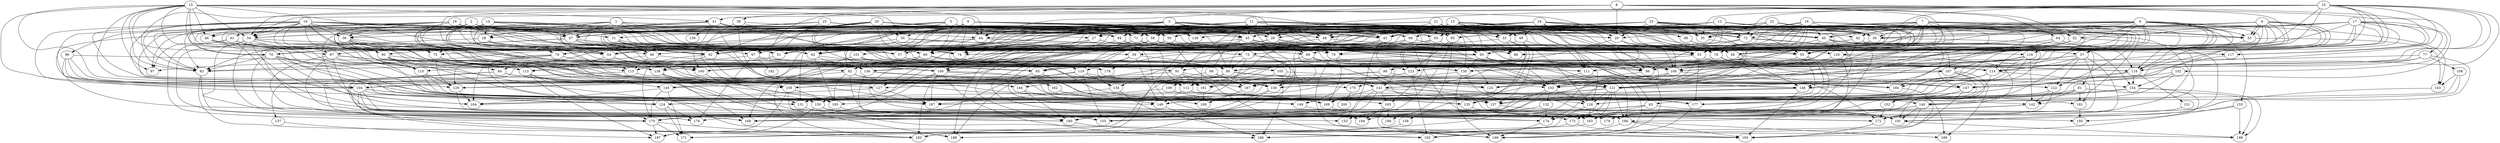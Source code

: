 // DAG automatically generated by daggen at Wed Apr 12 12:21:08 2017
// ./daggen --dot -n 200 --jump=5 --fat=0.6 --regularity=0.6 --density=0.4 
digraph G {
  1 [size="46428218072", alpha="0.20"]
  1 -> 28 [size ="209715200"]
  1 -> 47 [size ="209715200"]
  1 -> 50 [size ="209715200"]
  1 -> 55 [size ="209715200"]
  1 -> 60 [size ="209715200"]
  1 -> 61 [size ="209715200"]
  1 -> 65 [size ="209715200"]
  1 -> 84 [size ="209715200"]
  1 -> 88 [size ="209715200"]
  1 -> 111 [size ="209715200"]
  2 [size="7786017622", alpha="0.06"]
  2 -> 34 [size ="679477248"]
  2 -> 39 [size ="679477248"]
  2 -> 43 [size ="679477248"]
  2 -> 44 [size ="679477248"]
  2 -> 50 [size ="679477248"]
  2 -> 54 [size ="679477248"]
  2 -> 58 [size ="679477248"]
  2 -> 60 [size ="679477248"]
  2 -> 62 [size ="679477248"]
  2 -> 70 [size ="679477248"]
  2 -> 72 [size ="679477248"]
  2 -> 75 [size ="679477248"]
  2 -> 76 [size ="679477248"]
  2 -> 83 [size ="679477248"]
  2 -> 85 [size ="679477248"]
  2 -> 97 [size ="679477248"]
  2 -> 110 [size ="679477248"]
  3 [size="30323795469", alpha="0.01"]
  3 -> 27 [size ="33554432"]
  3 -> 28 [size ="33554432"]
  3 -> 35 [size ="33554432"]
  3 -> 43 [size ="33554432"]
  3 -> 44 [size ="33554432"]
  3 -> 45 [size ="33554432"]
  3 -> 48 [size ="33554432"]
  3 -> 50 [size ="33554432"]
  3 -> 58 [size ="33554432"]
  3 -> 65 [size ="33554432"]
  3 -> 74 [size ="33554432"]
  3 -> 80 [size ="33554432"]
  3 -> 127 [size ="33554432"]
  4 [size="41484396475", alpha="0.06"]
  4 -> 32 [size ="679477248"]
  4 -> 34 [size ="679477248"]
  4 -> 40 [size ="679477248"]
  4 -> 42 [size ="679477248"]
  4 -> 50 [size ="679477248"]
  4 -> 53 [size ="679477248"]
  4 -> 56 [size ="679477248"]
  4 -> 57 [size ="679477248"]
  4 -> 65 [size ="679477248"]
  4 -> 76 [size ="679477248"]
  4 -> 78 [size ="679477248"]
  4 -> 86 [size ="679477248"]
  4 -> 92 [size ="679477248"]
  4 -> 103 [size ="679477248"]
  4 -> 107 [size ="679477248"]
  4 -> 116 [size ="679477248"]
  4 -> 135 [size ="679477248"]
  4 -> 143 [size ="679477248"]
  4 -> 146 [size ="679477248"]
  5 [size="368293445632", alpha="0.10"]
  5 -> 29 [size ="411041792"]
  5 -> 32 [size ="411041792"]
  5 -> 40 [size ="411041792"]
  5 -> 47 [size ="411041792"]
  5 -> 56 [size ="411041792"]
  5 -> 57 [size ="411041792"]
  5 -> 60 [size ="411041792"]
  5 -> 62 [size ="411041792"]
  5 -> 71 [size ="411041792"]
  5 -> 84 [size ="411041792"]
  5 -> 128 [size ="411041792"]
  5 -> 131 [size ="411041792"]
  6 [size="28991029248", alpha="0.20"]
  6 -> 32 [size ="75497472"]
  6 -> 32 [size ="75497472"]
  6 -> 35 [size ="75497472"]
  6 -> 37 [size ="75497472"]
  6 -> 39 [size ="75497472"]
  6 -> 44 [size ="75497472"]
  6 -> 46 [size ="75497472"]
  6 -> 56 [size ="75497472"]
  6 -> 66 [size ="75497472"]
  6 -> 70 [size ="75497472"]
  6 -> 88 [size ="75497472"]
  6 -> 118 [size ="75497472"]
  6 -> 121 [size ="75497472"]
  7 [size="99129489979", alpha="0.04"]
  7 -> 29 [size ="209715200"]
  7 -> 32 [size ="209715200"]
  7 -> 39 [size ="209715200"]
  7 -> 40 [size ="209715200"]
  7 -> 47 [size ="209715200"]
  7 -> 50 [size ="209715200"]
  7 -> 56 [size ="209715200"]
  7 -> 60 [size ="209715200"]
  7 -> 63 [size ="209715200"]
  7 -> 68 [size ="209715200"]
  7 -> 72 [size ="209715200"]
  7 -> 73 [size ="209715200"]
  7 -> 74 [size ="209715200"]
  7 -> 79 [size ="209715200"]
  7 -> 83 [size ="209715200"]
  7 -> 88 [size ="209715200"]
  7 -> 95 [size ="209715200"]
  7 -> 118 [size ="209715200"]
  8 [size="9395594114", alpha="0.19"]
  8 -> 29 [size ="411041792"]
  8 -> 34 [size ="411041792"]
  8 -> 38 [size ="411041792"]
  8 -> 44 [size ="411041792"]
  8 -> 52 [size ="411041792"]
  8 -> 54 [size ="411041792"]
  8 -> 55 [size ="411041792"]
  8 -> 64 [size ="411041792"]
  8 -> 73 [size ="411041792"]
  8 -> 83 [size ="411041792"]
  8 -> 85 [size ="411041792"]
  8 -> 117 [size ="411041792"]
  8 -> 147 [size ="411041792"]
  9 [size="68719476736", alpha="0.02"]
  9 -> 26 [size ="134217728"]
  9 -> 29 [size ="134217728"]
  9 -> 30 [size ="134217728"]
  9 -> 35 [size ="134217728"]
  9 -> 43 [size ="134217728"]
  9 -> 44 [size ="134217728"]
  9 -> 48 [size ="134217728"]
  9 -> 51 [size ="134217728"]
  9 -> 54 [size ="134217728"]
  9 -> 55 [size ="134217728"]
  9 -> 60 [size ="134217728"]
  9 -> 62 [size ="134217728"]
  9 -> 74 [size ="134217728"]
  9 -> 82 [size ="134217728"]
  9 -> 88 [size ="134217728"]
  9 -> 95 [size ="134217728"]
  9 -> 101 [size ="134217728"]
  9 -> 129 [size ="134217728"]
  10 [size="237557027797", alpha="0.13"]
  10 -> 26 [size ="301989888"]
  10 -> 34 [size ="301989888"]
  10 -> 35 [size ="301989888"]
  10 -> 41 [size ="301989888"]
  10 -> 54 [size ="301989888"]
  10 -> 55 [size ="301989888"]
  10 -> 72 [size ="301989888"]
  10 -> 78 [size ="301989888"]
  10 -> 80 [size ="301989888"]
  10 -> 93 [size ="301989888"]
  10 -> 111 [size ="301989888"]
  10 -> 118 [size ="301989888"]
  10 -> 120 [size ="301989888"]
  10 -> 123 [size ="301989888"]
  10 -> 130 [size ="301989888"]
  11 [size="24794781556", alpha="0.17"]
  11 -> 26 [size ="33554432"]
  11 -> 31 [size ="33554432"]
  11 -> 33 [size ="33554432"]
  11 -> 39 [size ="33554432"]
  11 -> 45 [size ="33554432"]
  11 -> 48 [size ="33554432"]
  11 -> 53 [size ="33554432"]
  11 -> 56 [size ="33554432"]
  11 -> 57 [size ="33554432"]
  11 -> 67 [size ="33554432"]
  11 -> 69 [size ="33554432"]
  11 -> 73 [size ="33554432"]
  11 -> 74 [size ="33554432"]
  11 -> 91 [size ="33554432"]
  11 -> 92 [size ="33554432"]
  11 -> 93 [size ="33554432"]
  11 -> 99 [size ="33554432"]
  11 -> 100 [size ="33554432"]
  11 -> 120 [size ="33554432"]
  11 -> 123 [size ="33554432"]
  12 [size="12608096180", alpha="0.19"]
  12 -> 26 [size ="209715200"]
  12 -> 39 [size ="209715200"]
  12 -> 43 [size ="209715200"]
  12 -> 45 [size ="209715200"]
  12 -> 50 [size ="209715200"]
  12 -> 52 [size ="209715200"]
  12 -> 53 [size ="209715200"]
  12 -> 54 [size ="209715200"]
  12 -> 62 [size ="209715200"]
  12 -> 71 [size ="209715200"]
  12 -> 88 [size ="209715200"]
  12 -> 93 [size ="209715200"]
  12 -> 94 [size ="209715200"]
  12 -> 95 [size ="209715200"]
  12 -> 106 [size ="209715200"]
  12 -> 133 [size ="209715200"]
  13 [size="549755813888", alpha="0.18"]
  13 -> 26 [size ="536870912"]
  13 -> 33 [size ="536870912"]
  13 -> 39 [size ="536870912"]
  13 -> 40 [size ="536870912"]
  13 -> 43 [size ="536870912"]
  13 -> 45 [size ="536870912"]
  13 -> 48 [size ="536870912"]
  13 -> 49 [size ="536870912"]
  13 -> 52 [size ="536870912"]
  13 -> 56 [size ="536870912"]
  13 -> 74 [size ="536870912"]
  13 -> 75 [size ="536870912"]
  13 -> 76 [size ="536870912"]
  13 -> 86 [size ="536870912"]
  13 -> 88 [size ="536870912"]
  13 -> 93 [size ="536870912"]
  13 -> 94 [size ="536870912"]
  13 -> 95 [size ="536870912"]
  13 -> 104 [size ="536870912"]
  13 -> 115 [size ="536870912"]
  13 -> 126 [size ="536870912"]
  14 [size="368293445632", alpha="0.01"]
  14 -> 26 [size ="411041792"]
  14 -> 28 [size ="411041792"]
  14 -> 35 [size ="411041792"]
  14 -> 36 [size ="411041792"]
  14 -> 43 [size ="411041792"]
  14 -> 47 [size ="411041792"]
  14 -> 54 [size ="411041792"]
  14 -> 55 [size ="411041792"]
  14 -> 66 [size ="411041792"]
  14 -> 69 [size ="411041792"]
  14 -> 70 [size ="411041792"]
  14 -> 76 [size ="411041792"]
  14 -> 80 [size ="411041792"]
  14 -> 88 [size ="411041792"]
  14 -> 115 [size ="411041792"]
  15 [size="1073741824000", alpha="0.09"]
  15 -> 26 [size ="838860800"]
  15 -> 29 [size ="838860800"]
  15 -> 30 [size ="838860800"]
  15 -> 34 [size ="838860800"]
  15 -> 41 [size ="838860800"]
  15 -> 43 [size ="838860800"]
  15 -> 44 [size ="838860800"]
  15 -> 46 [size ="838860800"]
  15 -> 54 [size ="838860800"]
  15 -> 62 [size ="838860800"]
  15 -> 80 [size ="838860800"]
  15 -> 83 [size ="838860800"]
  15 -> 85 [size ="838860800"]
  15 -> 87 [size ="838860800"]
  15 -> 97 [size ="838860800"]
  15 -> 104 [size ="838860800"]
  15 -> 127 [size ="838860800"]
  15 -> 129 [size ="838860800"]
  16 [size="2605278065", alpha="0.14"]
  16 -> 32 [size ="209715200"]
  16 -> 33 [size ="209715200"]
  16 -> 37 [size ="209715200"]
  16 -> 40 [size ="209715200"]
  16 -> 43 [size ="209715200"]
  16 -> 48 [size ="209715200"]
  16 -> 51 [size ="209715200"]
  16 -> 53 [size ="209715200"]
  16 -> 54 [size ="209715200"]
  16 -> 59 [size ="209715200"]
  16 -> 65 [size ="209715200"]
  16 -> 69 [size ="209715200"]
  16 -> 86 [size ="209715200"]
  16 -> 103 [size ="209715200"]
  16 -> 106 [size ="209715200"]
  16 -> 114 [size ="209715200"]
  16 -> 116 [size ="209715200"]
  16 -> 122 [size ="209715200"]
  17 [size="269961392675", alpha="0.02"]
  17 -> 35 [size ="411041792"]
  17 -> 39 [size ="411041792"]
  17 -> 43 [size ="411041792"]
  17 -> 52 [size ="411041792"]
  17 -> 55 [size ="411041792"]
  17 -> 58 [size ="411041792"]
  17 -> 60 [size ="411041792"]
  17 -> 77 [size ="411041792"]
  17 -> 83 [size ="411041792"]
  17 -> 102 [size ="411041792"]
  17 -> 106 [size ="411041792"]
  17 -> 114 [size ="411041792"]
  17 -> 117 [size ="411041792"]
  18 [size="11180536084", alpha="0.15"]
  18 -> 27 [size ="536870912"]
  18 -> 31 [size ="536870912"]
  18 -> 34 [size ="536870912"]
  18 -> 36 [size ="536870912"]
  18 -> 45 [size ="536870912"]
  18 -> 46 [size ="536870912"]
  18 -> 47 [size ="536870912"]
  18 -> 51 [size ="536870912"]
  18 -> 53 [size ="536870912"]
  18 -> 82 [size ="536870912"]
  18 -> 83 [size ="536870912"]
  18 -> 88 [size ="536870912"]
  18 -> 91 [size ="536870912"]
  18 -> 104 [size ="536870912"]
  18 -> 112 [size ="536870912"]
  18 -> 114 [size ="536870912"]
  18 -> 125 [size ="536870912"]
  18 -> 136 [size ="536870912"]
  18 -> 138 [size ="536870912"]
  19 [size="449135530948", alpha="0.02"]
  19 -> 26 [size ="536870912"]
  19 -> 35 [size ="536870912"]
  19 -> 36 [size ="536870912"]
  19 -> 47 [size ="536870912"]
  19 -> 48 [size ="536870912"]
  19 -> 50 [size ="536870912"]
  19 -> 53 [size ="536870912"]
  19 -> 62 [size ="536870912"]
  19 -> 73 [size ="536870912"]
  19 -> 74 [size ="536870912"]
  19 -> 76 [size ="536870912"]
  19 -> 83 [size ="536870912"]
  19 -> 94 [size ="536870912"]
  19 -> 96 [size ="536870912"]
  19 -> 100 [size ="536870912"]
  19 -> 104 [size ="536870912"]
  19 -> 112 [size ="536870912"]
  20 [size="268911159740", alpha="0.03"]
  20 -> 30 [size ="209715200"]
  20 -> 34 [size ="209715200"]
  20 -> 37 [size ="209715200"]
  20 -> 39 [size ="209715200"]
  20 -> 42 [size ="209715200"]
  20 -> 45 [size ="209715200"]
  20 -> 47 [size ="209715200"]
  20 -> 48 [size ="209715200"]
  20 -> 65 [size ="209715200"]
  20 -> 67 [size ="209715200"]
  20 -> 74 [size ="209715200"]
  20 -> 92 [size ="209715200"]
  20 -> 94 [size ="209715200"]
  20 -> 107 [size ="209715200"]
  20 -> 112 [size ="209715200"]
  20 -> 130 [size ="209715200"]
  21 [size="549755813888", alpha="0.07"]
  21 -> 39 [size ="536870912"]
  21 -> 57 [size ="536870912"]
  21 -> 63 [size ="536870912"]
  21 -> 65 [size ="536870912"]
  21 -> 66 [size ="536870912"]
  21 -> 76 [size ="536870912"]
  21 -> 79 [size ="536870912"]
  21 -> 86 [size ="536870912"]
  21 -> 90 [size ="536870912"]
  21 -> 95 [size ="536870912"]
  21 -> 106 [size ="536870912"]
  21 -> 130 [size ="536870912"]
  22 [size="8402457564", alpha="0.02"]
  22 -> 26 [size ="134217728"]
  22 -> 27 [size ="134217728"]
  22 -> 35 [size ="134217728"]
  22 -> 39 [size ="134217728"]
  22 -> 48 [size ="134217728"]
  22 -> 72 [size ="134217728"]
  22 -> 85 [size ="134217728"]
  22 -> 86 [size ="134217728"]
  22 -> 121 [size ="134217728"]
  22 -> 130 [size ="134217728"]
  23 [size="28991029248", alpha="0.10"]
  23 -> 27 [size ="75497472"]
  23 -> 29 [size ="75497472"]
  23 -> 35 [size ="75497472"]
  23 -> 40 [size ="75497472"]
  23 -> 43 [size ="75497472"]
  23 -> 45 [size ="75497472"]
  23 -> 47 [size ="75497472"]
  23 -> 48 [size ="75497472"]
  23 -> 51 [size ="75497472"]
  23 -> 52 [size ="75497472"]
  23 -> 55 [size ="75497472"]
  23 -> 56 [size ="75497472"]
  23 -> 65 [size ="75497472"]
  23 -> 72 [size ="75497472"]
  23 -> 87 [size ="75497472"]
  23 -> 107 [size ="75497472"]
  23 -> 121 [size ="75497472"]
  23 -> 142 [size ="75497472"]
  24 [size="864723515760", alpha="0.05"]
  24 -> 35 [size ="536870912"]
  24 -> 36 [size ="536870912"]
  24 -> 46 [size ="536870912"]
  24 -> 49 [size ="536870912"]
  24 -> 58 [size ="536870912"]
  24 -> 66 [size ="536870912"]
  24 -> 71 [size ="536870912"]
  24 -> 72 [size ="536870912"]
  24 -> 78 [size ="536870912"]
  24 -> 86 [size ="536870912"]
  24 -> 89 [size ="536870912"]
  24 -> 92 [size ="536870912"]
  24 -> 103 [size ="536870912"]
  24 -> 106 [size ="536870912"]
  24 -> 111 [size ="536870912"]
  24 -> 128 [size ="536870912"]
  25 [size="26741694276", alpha="0.00"]
  25 -> 40 [size ="134217728"]
  25 -> 51 [size ="134217728"]
  25 -> 52 [size ="134217728"]
  25 -> 54 [size ="134217728"]
  25 -> 58 [size ="134217728"]
  25 -> 66 [size ="134217728"]
  25 -> 72 [size ="134217728"]
  25 -> 92 [size ="134217728"]
  25 -> 95 [size ="134217728"]
  25 -> 131 [size ="134217728"]
  26 [size="45925191588", alpha="0.18"]
  26 -> 51 [size ="134217728"]
  26 -> 53 [size ="134217728"]
  26 -> 103 [size ="134217728"]
  26 -> 106 [size ="134217728"]
  26 -> 113 [size ="134217728"]
  26 -> 131 [size ="134217728"]
  27 [size="211819011191", alpha="0.18"]
  27 -> 62 [size ="301989888"]
  27 -> 76 [size ="301989888"]
  27 -> 86 [size ="301989888"]
  27 -> 100 [size ="301989888"]
  28 [size="20577141632", alpha="0.17"]
  28 -> 57 [size ="75497472"]
  28 -> 92 [size ="75497472"]
  28 -> 163 [size ="75497472"]
  28 -> 167 [size ="75497472"]
  29 [size="147198745979", alpha="0.17"]
  29 -> 53 [size ="411041792"]
  29 -> 80 [size ="411041792"]
  29 -> 106 [size ="411041792"]
  29 -> 136 [size ="411041792"]
  30 [size="8589934592", alpha="0.04"]
  30 -> 56 [size ="33554432"]
  30 -> 73 [size ="33554432"]
  30 -> 92 [size ="33554432"]
  30 -> 100 [size ="33554432"]
  31 [size="2818499013", alpha="0.18"]
  31 -> 74 [size ="75497472"]
  31 -> 92 [size ="75497472"]
  31 -> 106 [size ="75497472"]
  31 -> 122 [size ="75497472"]
  32 [size="231928233984", alpha="0.15"]
  32 -> 118 [size ="301989888"]
  32 -> 143 [size ="301989888"]
  33 [size="1073741824000", alpha="0.03"]
  33 -> 88 [size ="838860800"]
  33 -> 126 [size ="838860800"]
  33 -> 157 [size ="838860800"]
  33 -> 158 [size ="838860800"]
  33 -> 160 [size ="838860800"]
  34 [size="15233957810", alpha="0.03"]
  34 -> 93 [size ="411041792"]
  34 -> 110 [size ="411041792"]
  34 -> 150 [size ="411041792"]
  34 -> 155 [size ="411041792"]
  34 -> 161 [size ="411041792"]
  34 -> 164 [size ="411041792"]
  34 -> 168 [size ="411041792"]
  34 -> 169 [size ="411041792"]
  34 -> 170 [size ="411041792"]
  35 [size="9115435341", alpha="0.00"]
  35 -> 55 [size ="679477248"]
  36 [size="28991029248", alpha="0.15"]
  36 -> 51 [size ="75497472"]
  36 -> 75 [size ="75497472"]
  36 -> 76 [size ="75497472"]
  36 -> 90 [size ="75497472"]
  36 -> 92 [size ="75497472"]
  36 -> 110 [size ="75497472"]
  36 -> 147 [size ="75497472"]
  37 [size="28991029248", alpha="0.06"]
  37 -> 110 [size ="75497472"]
  37 -> 111 [size ="75497472"]
  37 -> 114 [size ="75497472"]
  37 -> 122 [size ="75497472"]
  37 -> 140 [size ="75497472"]
  37 -> 163 [size ="75497472"]
  37 -> 168 [size ="75497472"]
  38 [size="533626915380", alpha="0.19"]
  38 -> 71 [size ="536870912"]
  38 -> 130 [size ="536870912"]
  38 -> 131 [size ="536870912"]
  38 -> 144 [size ="536870912"]
  39 [size="663166996", alpha="0.11"]
  39 -> 60 [size ="33554432"]
  39 -> 118 [size ="33554432"]
  40 [size="110892132697", alpha="0.01"]
  40 -> 53 [size ="75497472"]
  40 -> 55 [size ="75497472"]
  40 -> 121 [size ="75497472"]
  40 -> 147 [size ="75497472"]
  40 -> 154 [size ="75497472"]
  41 [size="3946236677", alpha="0.02"]
  41 -> 57 [size ="301989888"]
  41 -> 66 [size ="301989888"]
  41 -> 68 [size ="301989888"]
  41 -> 95 [size ="301989888"]
  41 -> 121 [size ="301989888"]
  41 -> 136 [size ="301989888"]
  41 -> 139 [size ="301989888"]
  41 -> 160 [size ="301989888"]
  41 -> 164 [size ="301989888"]
  42 [size="368293445632", alpha="0.10"]
  42 -> 53 [size ="411041792"]
  42 -> 81 [size ="411041792"]
  42 -> 112 [size ="411041792"]
  42 -> 126 [size ="411041792"]
  43 [size="135349135656", alpha="0.12"]
  43 -> 80 [size ="209715200"]
  43 -> 112 [size ="209715200"]
  43 -> 153 [size ="209715200"]
  44 [size="134217728000", alpha="0.13"]
  44 -> 75 [size ="209715200"]
  44 -> 79 [size ="209715200"]
  44 -> 83 [size ="209715200"]
  44 -> 93 [size ="209715200"]
  44 -> 121 [size ="209715200"]
  45 [size="18196253817", alpha="0.04"]
  45 -> 54 [size ="301989888"]
  45 -> 56 [size ="301989888"]
  45 -> 79 [size ="301989888"]
  45 -> 121 [size ="301989888"]
  45 -> 146 [size ="301989888"]
  45 -> 155 [size ="301989888"]
  45 -> 161 [size ="301989888"]
  45 -> 167 [size ="301989888"]
  46 [size="245816042505", alpha="0.11"]
  46 -> 67 [size ="301989888"]
  46 -> 80 [size ="301989888"]
  46 -> 110 [size ="301989888"]
  46 -> 124 [size ="301989888"]
  46 -> 141 [size ="301989888"]
  47 [size="368293445632", alpha="0.16"]
  47 -> 55 [size ="411041792"]
  47 -> 59 [size ="411041792"]
  47 -> 66 [size ="411041792"]
  47 -> 70 [size ="411041792"]
  47 -> 83 [size ="411041792"]
  47 -> 111 [size ="411041792"]
  48 [size="683960264544", alpha="0.09"]
  48 -> 117 [size ="838860800"]
  48 -> 134 [size ="838860800"]
  49 [size="3782796517", alpha="0.02"]
  49 -> 74 [size ="301989888"]
  49 -> 98 [size ="301989888"]
  49 -> 111 [size ="301989888"]
  49 -> 149 [size ="301989888"]
  50 [size="11311012466", alpha="0.16"]
  50 -> 56 [size ="209715200"]
  50 -> 119 [size ="209715200"]
  50 -> 134 [size ="209715200"]
  50 -> 157 [size ="209715200"]
  51 [size="22289857531", alpha="0.12"]
  51 -> 115 [size ="75497472"]
  52 [size="231928233984", alpha="0.19"]
  52 -> 93 [size ="301989888"]
  52 -> 131 [size ="301989888"]
  52 -> 156 [size ="301989888"]
  52 -> 172 [size ="301989888"]
  52 -> 184 [size ="301989888"]
  53 [size="240608374656", alpha="0.03"]
  53 -> 91 [size ="536870912"]
  53 -> 103 [size ="536870912"]
  53 -> 114 [size ="536870912"]
  53 -> 177 [size ="536870912"]
  54 [size="9003509571", alpha="0.05"]
  54 -> 112 [size ="411041792"]
  54 -> 113 [size ="411041792"]
  54 -> 160 [size ="411041792"]
  55 [size="89207908996", alpha="0.04"]
  55 -> 106 [size ="75497472"]
  55 -> 155 [size ="75497472"]
  55 -> 174 [size ="75497472"]
  55 -> 177 [size ="75497472"]
  56 [size="28991029248", alpha="0.13"]
  56 -> 118 [size ="75497472"]
  56 -> 146 [size ="75497472"]
  57 [size="15945260041", alpha="0.07"]
  57 -> 86 [size ="838860800"]
  57 -> 103 [size ="838860800"]
  57 -> 157 [size ="838860800"]
  58 [size="8589934592", alpha="0.03"]
  58 -> 78 [size ="33554432"]
  58 -> 116 [size ="33554432"]
  58 -> 118 [size ="33554432"]
  58 -> 145 [size ="33554432"]
  58 -> 174 [size ="33554432"]
  58 -> 179 [size ="33554432"]
  58 -> 180 [size ="33554432"]
  59 [size="134217728000", alpha="0.18"]
  59 -> 85 [size ="209715200"]
  59 -> 105 [size ="209715200"]
  59 -> 119 [size ="209715200"]
  59 -> 148 [size ="209715200"]
  60 [size="199317851820", alpha="0.19"]
  60 -> 114 [size ="134217728"]
  60 -> 119 [size ="134217728"]
  60 -> 172 [size ="134217728"]
  60 -> 183 [size ="134217728"]
  61 [size="106231964625", alpha="0.15"]
  61 -> 87 [size ="75497472"]
  61 -> 97 [size ="75497472"]
  61 -> 167 [size ="75497472"]
  61 -> 170 [size ="75497472"]
  61 -> 184 [size ="75497472"]
  61 -> 191 [size ="75497472"]
  62 [size="3976298482", alpha="0.08"]
  62 -> 123 [size ="75497472"]
  62 -> 136 [size ="75497472"]
  62 -> 185 [size ="75497472"]
  63 [size="368293445632", alpha="0.15"]
  63 -> 155 [size ="411041792"]
  63 -> 163 [size ="411041792"]
  63 -> 176 [size ="411041792"]
  63 -> 191 [size ="411041792"]
  64 [size="782757789696", alpha="0.16"]
  64 -> 88 [size ="679477248"]
  64 -> 112 [size ="679477248"]
  64 -> 125 [size ="679477248"]
  64 -> 146 [size ="679477248"]
  64 -> 172 [size ="679477248"]
  65 [size="3690540581", alpha="0.09"]
  65 -> 85 [size ="209715200"]
  65 -> 103 [size ="209715200"]
  65 -> 123 [size ="209715200"]
  65 -> 136 [size ="209715200"]
  65 -> 156 [size ="209715200"]
  65 -> 165 [size ="209715200"]
  66 [size="8248924320", alpha="0.19"]
  66 -> 114 [size ="301989888"]
  66 -> 115 [size ="301989888"]
  66 -> 180 [size ="301989888"]
  67 [size="23082564188", alpha="0.04"]
  67 -> 97 [size ="838860800"]
  67 -> 111 [size ="838860800"]
  67 -> 136 [size ="838860800"]
  67 -> 176 [size ="838860800"]
  67 -> 182 [size ="838860800"]
  68 [size="149974782912", alpha="0.09"]
  68 -> 93 [size ="134217728"]
  68 -> 141 [size ="134217728"]
  68 -> 163 [size ="134217728"]
  68 -> 178 [size ="134217728"]
  68 -> 187 [size ="134217728"]
  69 [size="10223142400", alpha="0.16"]
  69 -> 157 [size ="411041792"]
  69 -> 161 [size ="411041792"]
  69 -> 191 [size ="411041792"]
  70 [size="11492451534", alpha="0.13"]
  70 -> 83 [size ="33554432"]
  70 -> 135 [size ="33554432"]
  70 -> 165 [size ="33554432"]
  70 -> 168 [size ="33554432"]
  70 -> 172 [size ="33554432"]
  70 -> 187 [size ="33554432"]
  71 [size="4103439341", alpha="0.20"]
  71 -> 78 [size ="75497472"]
  71 -> 82 [size ="75497472"]
  71 -> 93 [size ="75497472"]
  71 -> 104 [size ="75497472"]
  71 -> 161 [size ="75497472"]
  72 [size="39124572454", alpha="0.10"]
  72 -> 86 [size ="33554432"]
  72 -> 92 [size ="33554432"]
  72 -> 163 [size ="33554432"]
  72 -> 179 [size ="33554432"]
  73 [size="53598093178", alpha="0.10"]
  73 -> 80 [size ="838860800"]
  73 -> 86 [size ="838860800"]
  73 -> 144 [size ="838860800"]
  73 -> 149 [size ="838860800"]
  73 -> 150 [size ="838860800"]
  74 [size="200457497586", alpha="0.05"]
  75 [size="22406527506", alpha="0.04"]
  75 -> 112 [size ="838860800"]
  75 -> 129 [size ="838860800"]
  75 -> 138 [size ="838860800"]
  75 -> 145 [size ="838860800"]
  75 -> 159 [size ="838860800"]
  76 [size="32660183484", alpha="0.13"]
  76 -> 129 [size ="33554432"]
  76 -> 160 [size ="33554432"]
  76 -> 164 [size ="33554432"]
  76 -> 187 [size ="33554432"]
  76 -> 198 [size ="33554432"]
  77 [size="44795228172", alpha="0.01"]
  77 -> 108 [size ="838860800"]
  77 -> 114 [size ="838860800"]
  77 -> 118 [size ="838860800"]
  77 -> 138 [size ="838860800"]
  77 -> 163 [size ="838860800"]
  78 [size="39804522938", alpha="0.02"]
  78 -> 138 [size ="838860800"]
  78 -> 147 [size ="838860800"]
  78 -> 168 [size ="838860800"]
  78 -> 189 [size ="838860800"]
  79 [size="4326466460", alpha="0.12"]
  79 -> 169 [size ="301989888"]
  79 -> 184 [size ="301989888"]
  79 -> 199 [size ="301989888"]
  80 [size="48934294769", alpha="0.18"]
  80 -> 109 [size ="838860800"]
  80 -> 121 [size ="838860800"]
  80 -> 145 [size ="838860800"]
  80 -> 177 [size ="838860800"]
  81 [size="1073741824000", alpha="0.05"]
  81 -> 135 [size ="838860800"]
  81 -> 142 [size ="838860800"]
  81 -> 148 [size ="838860800"]
  81 -> 157 [size ="838860800"]
  81 -> 181 [size ="838860800"]
  81 -> 198 [size ="838860800"]
  82 [size="368293445632", alpha="0.10"]
  82 -> 129 [size ="411041792"]
  82 -> 135 [size ="411041792"]
  82 -> 156 [size ="411041792"]
  82 -> 179 [size ="411041792"]
  82 -> 185 [size ="411041792"]
  83 [size="107546237685", alpha="0.04"]
  83 -> 176 [size ="75497472"]
  83 -> 192 [size ="75497472"]
  84 [size="10892687361", alpha="0.11"]
  84 -> 137 [size ="411041792"]
  84 -> 141 [size ="411041792"]
  84 -> 169 [size ="411041792"]
  84 -> 170 [size ="411041792"]
  84 -> 187 [size ="411041792"]
  85 [size="28991029248", alpha="0.02"]
  85 -> 135 [size ="75497472"]
  85 -> 148 [size ="75497472"]
  85 -> 168 [size ="75497472"]
  86 [size="8589934592", alpha="0.12"]
  86 -> 125 [size ="33554432"]
  86 -> 199 [size ="33554432"]
  87 [size="134217728000", alpha="0.07"]
  87 -> 113 [size ="209715200"]
  87 -> 115 [size ="209715200"]
  87 -> 149 [size ="209715200"]
  87 -> 153 [size ="209715200"]
  87 -> 154 [size ="209715200"]
  87 -> 161 [size ="209715200"]
  87 -> 168 [size ="209715200"]
  87 -> 180 [size ="209715200"]
  88 [size="28991029248", alpha="0.01"]
  88 -> 141 [size ="75497472"]
  89 [size="5767473930", alpha="0.17"]
  89 -> 120 [size ="134217728"]
  89 -> 121 [size ="134217728"]
  90 [size="15406238360", alpha="0.14"]
  90 -> 110 [size ="301989888"]
  90 -> 113 [size ="301989888"]
  90 -> 124 [size ="301989888"]
  90 -> 155 [size ="301989888"]
  90 -> 160 [size ="301989888"]
  91 [size="5071473236", alpha="0.07"]
  91 -> 103 [size ="536870912"]
  91 -> 104 [size ="536870912"]
  91 -> 112 [size ="536870912"]
  91 -> 161 [size ="536870912"]
  91 -> 199 [size ="536870912"]
  92 [size="134217728000", alpha="0.10"]
  92 -> 138 [size ="209715200"]
  92 -> 159 [size ="209715200"]
  92 -> 170 [size ="209715200"]
  93 [size="60437746199", alpha="0.03"]
  93 -> 106 [size ="75497472"]
  93 -> 130 [size ="75497472"]
  93 -> 147 [size ="75497472"]
  93 -> 159 [size ="75497472"]
  93 -> 166 [size ="75497472"]
  94 [size="782757789696", alpha="0.04"]
  94 -> 125 [size ="679477248"]
  94 -> 188 [size ="679477248"]
  94 -> 194 [size ="679477248"]
  95 [size="50543643966", alpha="0.03"]
  95 -> 123 [size ="838860800"]
  95 -> 180 [size ="838860800"]
  95 -> 186 [size ="838860800"]
  96 [size="90101668837", alpha="0.10"]
  96 -> 104 [size ="75497472"]
  96 -> 118 [size ="75497472"]
  96 -> 131 [size ="75497472"]
  96 -> 177 [size ="75497472"]
  96 -> 180 [size ="75497472"]
  97 [size="168742393737", alpha="0.18"]
  98 [size="82110649931", alpha="0.19"]
  98 -> 104 [size ="75497472"]
  98 -> 125 [size ="75497472"]
  98 -> 167 [size ="75497472"]
  99 [size="486791314568", alpha="0.02"]
  99 -> 156 [size ="536870912"]
  99 -> 167 [size ="536870912"]
  99 -> 171 [size ="536870912"]
  100 [size="68719476736", alpha="0.08"]
  100 -> 124 [size ="134217728"]
  100 -> 141 [size ="134217728"]
  100 -> 157 [size ="134217728"]
  100 -> 170 [size ="134217728"]
  100 -> 183 [size ="134217728"]
  100 -> 187 [size ="134217728"]
  100 -> 196 [size ="134217728"]
  101 [size="368293445632", alpha="0.08"]
  101 -> 123 [size ="411041792"]
  101 -> 126 [size ="411041792"]
  101 -> 168 [size ="411041792"]
  101 -> 178 [size ="411041792"]
  102 [size="570604023013", alpha="0.18"]
  102 -> 154 [size ="838860800"]
  102 -> 156 [size ="838860800"]
  102 -> 169 [size ="838860800"]
  103 [size="68719476736", alpha="0.09"]
  103 -> 126 [size ="134217728"]
  103 -> 132 [size ="134217728"]
  103 -> 155 [size ="134217728"]
  103 -> 171 [size ="134217728"]
  104 [size="15502748741", alpha="0.06"]
  104 -> 124 [size ="838860800"]
  104 -> 148 [size ="838860800"]
  104 -> 149 [size ="838860800"]
  104 -> 155 [size ="838860800"]
  104 -> 174 [size ="838860800"]
  104 -> 183 [size ="838860800"]
  105 [size="368293445632", alpha="0.17"]
  105 -> 146 [size ="411041792"]
  105 -> 161 [size ="411041792"]
  105 -> 196 [size ="411041792"]
  106 [size="43624834734", alpha="0.14"]
  106 -> 141 [size ="838860800"]
  106 -> 172 [size ="838860800"]
  106 -> 174 [size ="838860800"]
  106 -> 175 [size ="838860800"]
  106 -> 194 [size ="838860800"]
  107 [size="1253795852", alpha="0.10"]
  107 -> 127 [size ="134217728"]
  107 -> 167 [size ="134217728"]
  107 -> 179 [size ="134217728"]
  107 -> 189 [size ="134217728"]
  107 -> 191 [size ="134217728"]
  108 [size="2087293669", alpha="0.15"]
  108 -> 140 [size ="75497472"]
  108 -> 143 [size ="75497472"]
  108 -> 157 [size ="75497472"]
  109 [size="231928233984", alpha="0.08"]
  109 -> 131 [size ="301989888"]
  109 -> 169 [size ="301989888"]
  110 [size="549755813888", alpha="0.00"]
  110 -> 129 [size ="536870912"]
  110 -> 169 [size ="536870912"]
  110 -> 177 [size ="536870912"]
  111 [size="22450799312", alpha="0.16"]
  111 -> 148 [size ="838860800"]
  111 -> 199 [size ="838860800"]
  112 [size="9061242248", alpha="0.03"]
  112 -> 140 [size ="301989888"]
  112 -> 142 [size ="301989888"]
  112 -> 148 [size ="301989888"]
  113 [size="14820878174", alpha="0.13"]
  113 -> 170 [size ="536870912"]
  113 -> 179 [size ="536870912"]
  113 -> 197 [size ="536870912"]
  114 [size="3784763035", alpha="0.08"]
  114 -> 169 [size ="75497472"]
  114 -> 179 [size ="75497472"]
  114 -> 181 [size ="75497472"]
  114 -> 184 [size ="75497472"]
  114 -> 185 [size ="75497472"]
  115 [size="549755813888", alpha="0.19"]
  115 -> 147 [size ="536870912"]
  115 -> 188 [size ="536870912"]
  116 [size="414768766980", alpha="0.20"]
  116 -> 123 [size ="301989888"]
  116 -> 126 [size ="301989888"]
  116 -> 141 [size ="301989888"]
  116 -> 142 [size ="301989888"]
  116 -> 146 [size ="301989888"]
  116 -> 177 [size ="301989888"]
  117 [size="68719476736", alpha="0.01"]
  117 -> 147 [size ="134217728"]
  118 [size="368293445632", alpha="0.10"]
  118 -> 124 [size ="411041792"]
  118 -> 147 [size ="411041792"]
  118 -> 151 [size ="411041792"]
  118 -> 154 [size ="411041792"]
  119 [size="1311899761", alpha="0.11"]
  119 -> 134 [size ="33554432"]
  119 -> 155 [size ="33554432"]
  119 -> 159 [size ="33554432"]
  119 -> 175 [size ="33554432"]
  119 -> 188 [size ="33554432"]
  120 [size="28116431772", alpha="0.12"]
  120 -> 140 [size ="838860800"]
  120 -> 160 [size ="838860800"]
  120 -> 166 [size ="838860800"]
  121 [size="782757789696", alpha="0.19"]
  121 -> 126 [size ="679477248"]
  121 -> 135 [size ="679477248"]
  121 -> 163 [size ="679477248"]
  121 -> 166 [size ="679477248"]
  121 -> 173 [size ="679477248"]
  121 -> 187 [size ="679477248"]
  122 [size="13038464236", alpha="0.05"]
  122 -> 142 [size ="301989888"]
  122 -> 169 [size ="301989888"]
  122 -> 172 [size ="301989888"]
  123 [size="12375174928", alpha="0.05"]
  123 -> 149 [size ="536870912"]
  123 -> 164 [size ="536870912"]
  123 -> 192 [size ="536870912"]
  124 [size="41773508898", alpha="0.08"]
  124 -> 171 [size ="33554432"]
  124 -> 176 [size ="33554432"]
  125 [size="23184969406", alpha="0.06"]
  126 [size="8198385307", alpha="0.08"]
  126 -> 163 [size ="209715200"]
  126 -> 179 [size ="209715200"]
  126 -> 196 [size ="209715200"]
  127 [size="8589934592", alpha="0.01"]
  127 -> 164 [size ="33554432"]
  127 -> 187 [size ="33554432"]
  128 [size="368293445632", alpha="0.08"]
  128 -> 183 [size ="411041792"]
  129 [size="318816393960", alpha="0.17"]
  129 -> 164 [size ="209715200"]
  129 -> 172 [size ="209715200"]
  130 [size="19095200251", alpha="0.07"]
  130 -> 167 [size ="411041792"]
  130 -> 191 [size ="411041792"]
  130 -> 199 [size ="411041792"]
  131 [size="521492756739", alpha="0.01"]
  131 -> 155 [size ="838860800"]
  132 [size="92463812403", alpha="0.17"]
  132 -> 153 [size ="75497472"]
  132 -> 174 [size ="75497472"]
  133 [size="12413451254", alpha="0.15"]
  133 -> 191 [size ="209715200"]
  133 -> 193 [size ="209715200"]
  133 -> 198 [size ="209715200"]
  134 [size="64006570697", alpha="0.12"]
  134 -> 187 [size ="301989888"]
  134 -> 193 [size ="301989888"]
  135 [size="28991029248", alpha="0.15"]
  135 -> 166 [size ="75497472"]
  136 [size="782757789696", alpha="0.05"]
  136 -> 156 [size ="679477248"]
  136 -> 162 [size ="679477248"]
  136 -> 163 [size ="679477248"]
  137 [size="113968080180", alpha="0.17"]
  137 -> 197 [size ="134217728"]
  138 [size="1496548719", alpha="0.03"]
  138 -> 163 [size ="75497472"]
  138 -> 168 [size ="75497472"]
  138 -> 185 [size ="75497472"]
  139 [size="231928233984", alpha="0.13"]
  140 [size="17952356922", alpha="0.00"]
  140 -> 168 [size ="411041792"]
  140 -> 170 [size ="411041792"]
  140 -> 191 [size ="411041792"]
  140 -> 197 [size ="411041792"]
  141 [size="346503987794", alpha="0.00"]
  141 -> 157 [size ="301989888"]
  141 -> 165 [size ="301989888"]
  141 -> 169 [size ="301989888"]
  141 -> 170 [size ="301989888"]
  141 -> 180 [size ="301989888"]
  141 -> 181 [size ="301989888"]
  142 [size="865265082240", alpha="0.17"]
  142 -> 174 [size ="536870912"]
  142 -> 180 [size ="536870912"]
  143 [size="15794838372", alpha="0.19"]
  143 -> 179 [size ="33554432"]
  144 [size="19764601913", alpha="0.17"]
  144 -> 148 [size ="411041792"]
  144 -> 180 [size ="411041792"]
  145 [size="43025133219", alpha="0.08"]
  145 -> 164 [size ="75497472"]
  145 -> 170 [size ="75497472"]
  145 -> 171 [size ="75497472"]
  146 [size="231928233984", alpha="0.20"]
  146 -> 148 [size ="301989888"]
  146 -> 157 [size ="301989888"]
  146 -> 193 [size ="301989888"]
  147 [size="657573709260", alpha="0.06"]
  147 -> 152 [size ="536870912"]
  147 -> 174 [size ="536870912"]
  147 -> 192 [size ="536870912"]
  148 [size="2920833799", alpha="0.18"]
  148 -> 196 [size ="209715200"]
  149 [size="191133239128", alpha="0.09"]
  149 -> 179 [size ="536870912"]
  150 [size="8589934592", alpha="0.03"]
  150 -> 174 [size ="33554432"]
  150 -> 193 [size ="33554432"]
  150 -> 197 [size ="33554432"]
  151 [size="778064449812", alpha="0.06"]
  151 -> 191 [size ="536870912"]
  152 [size="368293445632", alpha="0.15"]
  152 -> 172 [size ="411041792"]
  153 [size="368293445632", alpha="0.02"]
  154 [size="549755813888", alpha="0.09"]
  154 -> 177 [size ="536870912"]
  154 -> 187 [size ="536870912"]
  154 -> 195 [size ="536870912"]
  154 -> 198 [size ="536870912"]
  155 [size="250315529715", alpha="0.14"]
  156 [size="782757789696", alpha="0.12"]
  156 -> 180 [size ="679477248"]
  156 -> 183 [size ="679477248"]
  157 [size="28991029248", alpha="0.05"]
  157 -> 191 [size ="75497472"]
  158 [size="20080005836", alpha="0.15"]
  158 -> 183 [size ="33554432"]
  159 [size="66283453231", alpha="0.15"]
  159 -> 185 [size ="75497472"]
  159 -> 188 [size ="75497472"]
  159 -> 197 [size ="75497472"]
  160 [size="345149468189", alpha="0.09"]
  160 -> 195 [size ="679477248"]
  161 [size="1565185935", alpha="0.17"]
  161 -> 190 [size ="33554432"]
  162 [size="134217728000", alpha="0.14"]
  162 -> 190 [size ="209715200"]
  163 [size="2430503695", alpha="0.04"]
  163 -> 188 [size ="209715200"]
  164 [size="613140565", alpha="0.06"]
  165 [size="231928233984", alpha="0.10"]
  165 -> 186 [size ="301989888"]
  165 -> 194 [size ="301989888"]
  165 -> 199 [size ="301989888"]
  166 [size="28991029248", alpha="0.08"]
  166 -> 189 [size ="75497472"]
  166 -> 192 [size ="75497472"]
  166 -> 193 [size ="75497472"]
  167 [size="7425863103", alpha="0.07"]
  167 -> 190 [size ="301989888"]
  168 [size="364161255867", alpha="0.11"]
  169 [size="141523253131", alpha="0.15"]
  169 -> 173 [size ="209715200"]
  170 [size="8589934592", alpha="0.08"]
  170 -> 171 [size ="33554432"]
  170 -> 183 [size ="33554432"]
  170 -> 197 [size ="33554432"]
  171 [size="31137938094", alpha="0.18"]
  172 [size="688071578661", alpha="0.08"]
  172 -> 193 [size ="838860800"]
  173 [size="68719476736", alpha="0.10"]
  173 -> 193 [size ="134217728"]
  173 -> 196 [size ="134217728"]
  174 [size="8097108408", alpha="0.05"]
  174 -> 199 [size ="536870912"]
  175 [size="2686625754", alpha="0.18"]
  175 -> 200 [size ="209715200"]
  176 [size="511575436158", alpha="0.04"]
  177 [size="29916252832", alpha="0.14"]
  177 -> 199 [size ="536870912"]
  178 [size="245997204377", alpha="0.05"]
  179 [size="6312813221", alpha="0.04"]
  180 [size="20240797101", alpha="0.08"]
  180 -> 192 [size ="33554432"]
  181 [size="8589934592", alpha="0.16"]
  181 -> 195 [size ="33554432"]
  182 [size="21529335895", alpha="0.01"]
  183 [size="774436687275", alpha="0.14"]
  184 [size="1073741824000", alpha="0.14"]
  184 -> 193 [size ="838860800"]
  185 [size="68719476736", alpha="0.16"]
  185 -> 194 [size ="134217728"]
  186 [size="68719476736", alpha="0.12"]
  187 [size="68719476736", alpha="0.07"]
  188 [size="341195432619", alpha="0.14"]
  189 [size="931226671540", alpha="0.11"]
  190 [size="8338644263", alpha="0.05"]
  191 [size="28991029248", alpha="0.04"]
  191 -> 198 [size ="75497472"]
  192 [size="40100982061", alpha="0.06"]
  193 [size="281738220550", alpha="0.19"]
  194 [size="361746375554", alpha="0.02"]
  195 [size="231928233984", alpha="0.01"]
  196 [size="11159106611", alpha="0.15"]
  197 [size="549755813888", alpha="0.03"]
  198 [size="39244973949", alpha="0.00"]
  199 [size="231928233984", alpha="0.09"]
  200 [size="26113141080", alpha="0.17"]
}
